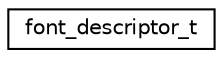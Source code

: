 digraph "Graphical Class Hierarchy"
{
  edge [fontname="Helvetica",fontsize="10",labelfontname="Helvetica",labelfontsize="10"];
  node [fontname="Helvetica",fontsize="10",shape=record];
  rankdir="LR";
  Node0 [label="font_descriptor_t",height=0.2,width=0.4,color="black", fillcolor="white", style="filled",URL="$structfont__descriptor__t.html"];
}

